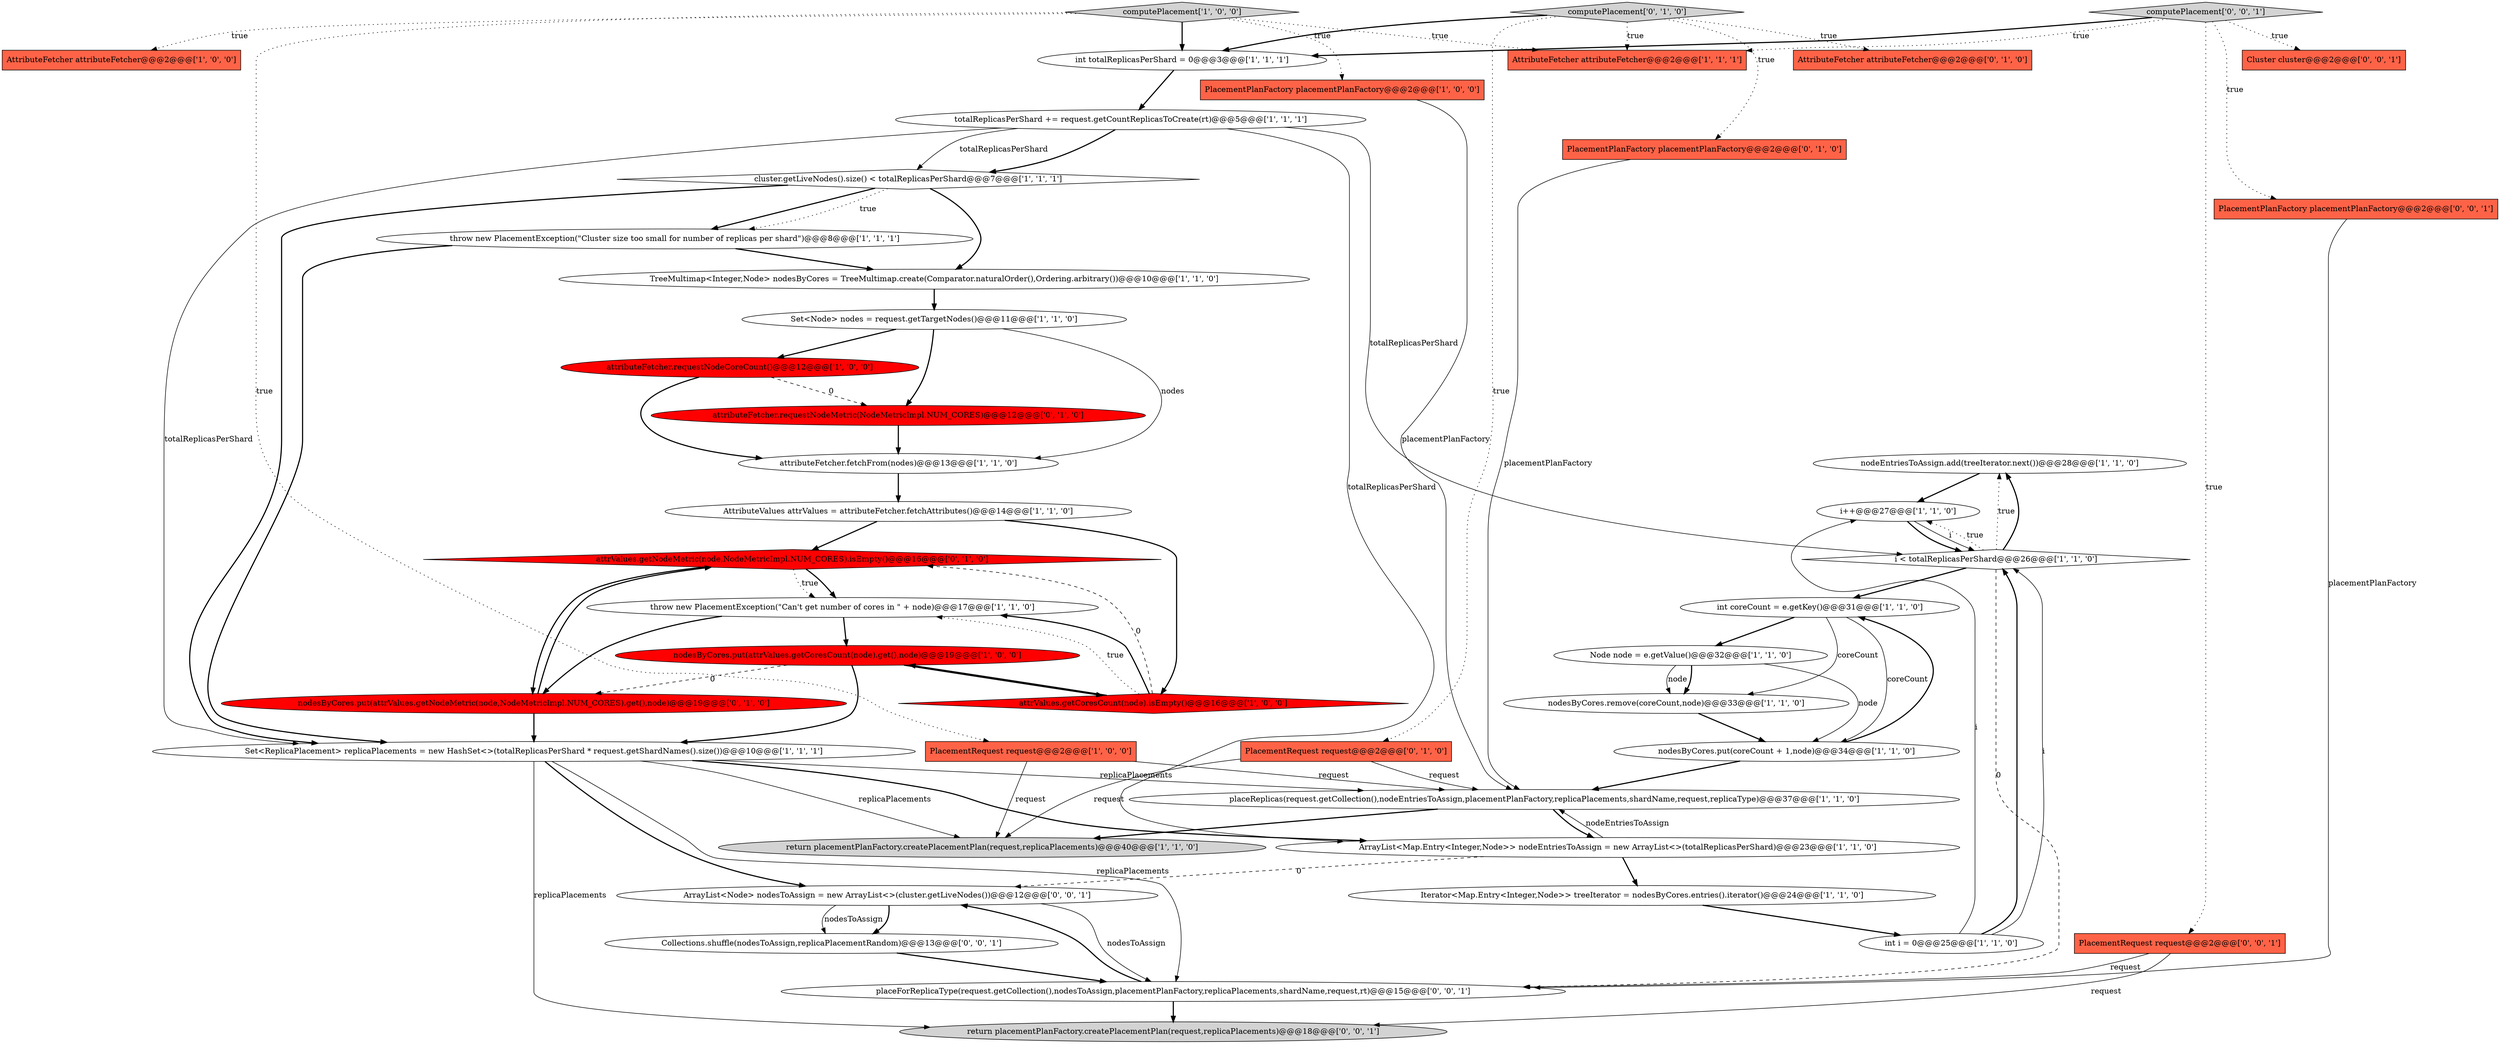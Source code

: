 digraph {
24 [style = filled, label = "nodeEntriesToAssign.add(treeIterator.next())@@@28@@@['1', '1', '0']", fillcolor = white, shape = ellipse image = "AAA0AAABBB1BBB"];
22 [style = filled, label = "AttributeFetcher attributeFetcher@@@2@@@['1', '1', '1']", fillcolor = tomato, shape = box image = "AAA0AAABBB1BBB"];
11 [style = filled, label = "Iterator<Map.Entry<Integer,Node>> treeIterator = nodesByCores.entries().iterator()@@@24@@@['1', '1', '0']", fillcolor = white, shape = ellipse image = "AAA0AAABBB1BBB"];
32 [style = filled, label = "AttributeFetcher attributeFetcher@@@2@@@['0', '1', '0']", fillcolor = tomato, shape = box image = "AAA0AAABBB2BBB"];
15 [style = filled, label = "placeReplicas(request.getCollection(),nodeEntriesToAssign,placementPlanFactory,replicaPlacements,shardName,request,replicaType)@@@37@@@['1', '1', '0']", fillcolor = white, shape = ellipse image = "AAA0AAABBB1BBB"];
2 [style = filled, label = "Set<ReplicaPlacement> replicaPlacements = new HashSet<>(totalReplicasPerShard * request.getShardNames().size())@@@10@@@['1', '1', '1']", fillcolor = white, shape = ellipse image = "AAA0AAABBB1BBB"];
39 [style = filled, label = "placeForReplicaType(request.getCollection(),nodesToAssign,placementPlanFactory,replicaPlacements,shardName,request,rt)@@@15@@@['0', '0', '1']", fillcolor = white, shape = ellipse image = "AAA0AAABBB3BBB"];
37 [style = filled, label = "PlacementRequest request@@@2@@@['0', '0', '1']", fillcolor = tomato, shape = box image = "AAA0AAABBB3BBB"];
44 [style = filled, label = "Collections.shuffle(nodesToAssign,replicaPlacementRandom)@@@13@@@['0', '0', '1']", fillcolor = white, shape = ellipse image = "AAA0AAABBB3BBB"];
17 [style = filled, label = "ArrayList<Map.Entry<Integer,Node>> nodeEntriesToAssign = new ArrayList<>(totalReplicasPerShard)@@@23@@@['1', '1', '0']", fillcolor = white, shape = ellipse image = "AAA0AAABBB1BBB"];
19 [style = filled, label = "totalReplicasPerShard += request.getCountReplicasToCreate(rt)@@@5@@@['1', '1', '1']", fillcolor = white, shape = ellipse image = "AAA0AAABBB1BBB"];
23 [style = filled, label = "i < totalReplicasPerShard@@@26@@@['1', '1', '0']", fillcolor = white, shape = diamond image = "AAA0AAABBB1BBB"];
43 [style = filled, label = "return placementPlanFactory.createPlacementPlan(request,replicaPlacements)@@@18@@@['0', '0', '1']", fillcolor = lightgray, shape = ellipse image = "AAA0AAABBB3BBB"];
1 [style = filled, label = "TreeMultimap<Integer,Node> nodesByCores = TreeMultimap.create(Comparator.naturalOrder(),Ordering.arbitrary())@@@10@@@['1', '1', '0']", fillcolor = white, shape = ellipse image = "AAA0AAABBB1BBB"];
3 [style = filled, label = "attributeFetcher.requestNodeCoreCount()@@@12@@@['1', '0', '0']", fillcolor = red, shape = ellipse image = "AAA1AAABBB1BBB"];
14 [style = filled, label = "Node node = e.getValue()@@@32@@@['1', '1', '0']", fillcolor = white, shape = ellipse image = "AAA0AAABBB1BBB"];
16 [style = filled, label = "nodesByCores.put(attrValues.getCoresCount(node).get(),node)@@@19@@@['1', '0', '0']", fillcolor = red, shape = ellipse image = "AAA1AAABBB1BBB"];
21 [style = filled, label = "attributeFetcher.fetchFrom(nodes)@@@13@@@['1', '1', '0']", fillcolor = white, shape = ellipse image = "AAA0AAABBB1BBB"];
27 [style = filled, label = "Set<Node> nodes = request.getTargetNodes()@@@11@@@['1', '1', '0']", fillcolor = white, shape = ellipse image = "AAA0AAABBB1BBB"];
41 [style = filled, label = "PlacementPlanFactory placementPlanFactory@@@2@@@['0', '0', '1']", fillcolor = tomato, shape = box image = "AAA0AAABBB3BBB"];
5 [style = filled, label = "nodesByCores.remove(coreCount,node)@@@33@@@['1', '1', '0']", fillcolor = white, shape = ellipse image = "AAA0AAABBB1BBB"];
36 [style = filled, label = "attrValues.getNodeMetric(node,NodeMetricImpl.NUM_CORES).isEmpty()@@@16@@@['0', '1', '0']", fillcolor = red, shape = diamond image = "AAA1AAABBB2BBB"];
9 [style = filled, label = "cluster.getLiveNodes().size() < totalReplicasPerShard@@@7@@@['1', '1', '1']", fillcolor = white, shape = diamond image = "AAA0AAABBB1BBB"];
38 [style = filled, label = "computePlacement['0', '0', '1']", fillcolor = lightgray, shape = diamond image = "AAA0AAABBB3BBB"];
42 [style = filled, label = "ArrayList<Node> nodesToAssign = new ArrayList<>(cluster.getLiveNodes())@@@12@@@['0', '0', '1']", fillcolor = white, shape = ellipse image = "AAA0AAABBB3BBB"];
6 [style = filled, label = "throw new PlacementException(\"Can't get number of cores in \" + node)@@@17@@@['1', '1', '0']", fillcolor = white, shape = ellipse image = "AAA0AAABBB1BBB"];
18 [style = filled, label = "computePlacement['1', '0', '0']", fillcolor = lightgray, shape = diamond image = "AAA0AAABBB1BBB"];
35 [style = filled, label = "attributeFetcher.requestNodeMetric(NodeMetricImpl.NUM_CORES)@@@12@@@['0', '1', '0']", fillcolor = red, shape = ellipse image = "AAA1AAABBB2BBB"];
31 [style = filled, label = "PlacementRequest request@@@2@@@['0', '1', '0']", fillcolor = tomato, shape = box image = "AAA0AAABBB2BBB"];
34 [style = filled, label = "PlacementPlanFactory placementPlanFactory@@@2@@@['0', '1', '0']", fillcolor = tomato, shape = box image = "AAA0AAABBB2BBB"];
7 [style = filled, label = "AttributeValues attrValues = attributeFetcher.fetchAttributes()@@@14@@@['1', '1', '0']", fillcolor = white, shape = ellipse image = "AAA0AAABBB1BBB"];
8 [style = filled, label = "PlacementPlanFactory placementPlanFactory@@@2@@@['1', '0', '0']", fillcolor = tomato, shape = box image = "AAA0AAABBB1BBB"];
4 [style = filled, label = "AttributeFetcher attributeFetcher@@@2@@@['1', '0', '0']", fillcolor = tomato, shape = box image = "AAA0AAABBB1BBB"];
12 [style = filled, label = "attrValues.getCoresCount(node).isEmpty()@@@16@@@['1', '0', '0']", fillcolor = red, shape = diamond image = "AAA1AAABBB1BBB"];
20 [style = filled, label = "throw new PlacementException(\"Cluster size too small for number of replicas per shard\")@@@8@@@['1', '1', '1']", fillcolor = white, shape = ellipse image = "AAA0AAABBB1BBB"];
13 [style = filled, label = "nodesByCores.put(coreCount + 1,node)@@@34@@@['1', '1', '0']", fillcolor = white, shape = ellipse image = "AAA0AAABBB1BBB"];
26 [style = filled, label = "i++@@@27@@@['1', '1', '0']", fillcolor = white, shape = ellipse image = "AAA0AAABBB1BBB"];
25 [style = filled, label = "int totalReplicasPerShard = 0@@@3@@@['1', '1', '1']", fillcolor = white, shape = ellipse image = "AAA0AAABBB1BBB"];
28 [style = filled, label = "int coreCount = e.getKey()@@@31@@@['1', '1', '0']", fillcolor = white, shape = ellipse image = "AAA0AAABBB1BBB"];
40 [style = filled, label = "Cluster cluster@@@2@@@['0', '0', '1']", fillcolor = tomato, shape = box image = "AAA0AAABBB3BBB"];
33 [style = filled, label = "nodesByCores.put(attrValues.getNodeMetric(node,NodeMetricImpl.NUM_CORES).get(),node)@@@19@@@['0', '1', '0']", fillcolor = red, shape = ellipse image = "AAA1AAABBB2BBB"];
29 [style = filled, label = "int i = 0@@@25@@@['1', '1', '0']", fillcolor = white, shape = ellipse image = "AAA0AAABBB1BBB"];
0 [style = filled, label = "PlacementRequest request@@@2@@@['1', '0', '0']", fillcolor = tomato, shape = box image = "AAA0AAABBB1BBB"];
30 [style = filled, label = "computePlacement['0', '1', '0']", fillcolor = lightgray, shape = diamond image = "AAA0AAABBB2BBB"];
10 [style = filled, label = "return placementPlanFactory.createPlacementPlan(request,replicaPlacements)@@@40@@@['1', '1', '0']", fillcolor = lightgray, shape = ellipse image = "AAA0AAABBB1BBB"];
36->6 [style = dotted, label="true"];
17->15 [style = solid, label="nodeEntriesToAssign"];
15->10 [style = bold, label=""];
38->41 [style = dotted, label="true"];
1->27 [style = bold, label=""];
41->39 [style = solid, label="placementPlanFactory"];
11->29 [style = bold, label=""];
36->33 [style = bold, label=""];
28->14 [style = bold, label=""];
2->10 [style = solid, label="replicaPlacements"];
23->28 [style = bold, label=""];
42->39 [style = solid, label="nodesToAssign"];
19->17 [style = solid, label="totalReplicasPerShard"];
15->17 [style = bold, label=""];
42->44 [style = bold, label=""];
19->9 [style = bold, label=""];
28->5 [style = solid, label="coreCount"];
23->39 [style = dashed, label="0"];
25->19 [style = bold, label=""];
16->33 [style = dashed, label="0"];
38->40 [style = dotted, label="true"];
36->6 [style = bold, label=""];
9->2 [style = bold, label=""];
27->21 [style = solid, label="nodes"];
28->13 [style = solid, label="coreCount"];
18->8 [style = dotted, label="true"];
29->23 [style = bold, label=""];
35->21 [style = bold, label=""];
0->15 [style = solid, label="request"];
19->2 [style = solid, label="totalReplicasPerShard"];
26->23 [style = solid, label="i"];
12->6 [style = dotted, label="true"];
33->36 [style = bold, label=""];
0->10 [style = solid, label="request"];
18->25 [style = bold, label=""];
30->32 [style = dotted, label="true"];
38->25 [style = bold, label=""];
21->7 [style = bold, label=""];
18->0 [style = dotted, label="true"];
13->15 [style = bold, label=""];
9->1 [style = bold, label=""];
39->42 [style = bold, label=""];
23->24 [style = dotted, label="true"];
2->15 [style = solid, label="replicaPlacements"];
2->17 [style = bold, label=""];
31->10 [style = solid, label="request"];
38->37 [style = dotted, label="true"];
3->35 [style = dashed, label="0"];
34->15 [style = solid, label="placementPlanFactory"];
19->23 [style = solid, label="totalReplicasPerShard"];
38->22 [style = dotted, label="true"];
9->20 [style = bold, label=""];
20->1 [style = bold, label=""];
17->42 [style = dashed, label="0"];
30->34 [style = dotted, label="true"];
27->35 [style = bold, label=""];
19->9 [style = solid, label="totalReplicasPerShard"];
24->26 [style = bold, label=""];
37->43 [style = solid, label="request"];
6->33 [style = bold, label=""];
5->13 [style = bold, label=""];
9->20 [style = dotted, label="true"];
3->21 [style = bold, label=""];
33->2 [style = bold, label=""];
7->36 [style = bold, label=""];
30->31 [style = dotted, label="true"];
14->5 [style = bold, label=""];
18->22 [style = dotted, label="true"];
7->12 [style = bold, label=""];
27->3 [style = bold, label=""];
39->43 [style = bold, label=""];
30->25 [style = bold, label=""];
8->15 [style = solid, label="placementPlanFactory"];
12->16 [style = bold, label=""];
29->26 [style = solid, label="i"];
14->5 [style = solid, label="node"];
2->39 [style = solid, label="replicaPlacements"];
16->2 [style = bold, label=""];
44->39 [style = bold, label=""];
12->6 [style = bold, label=""];
37->39 [style = solid, label="request"];
20->2 [style = bold, label=""];
23->24 [style = bold, label=""];
23->26 [style = dotted, label="true"];
12->36 [style = dashed, label="0"];
6->16 [style = bold, label=""];
26->23 [style = bold, label=""];
29->23 [style = solid, label="i"];
31->15 [style = solid, label="request"];
14->13 [style = solid, label="node"];
2->43 [style = solid, label="replicaPlacements"];
18->4 [style = dotted, label="true"];
30->22 [style = dotted, label="true"];
16->12 [style = bold, label=""];
2->42 [style = bold, label=""];
42->44 [style = solid, label="nodesToAssign"];
13->28 [style = bold, label=""];
17->11 [style = bold, label=""];
}
